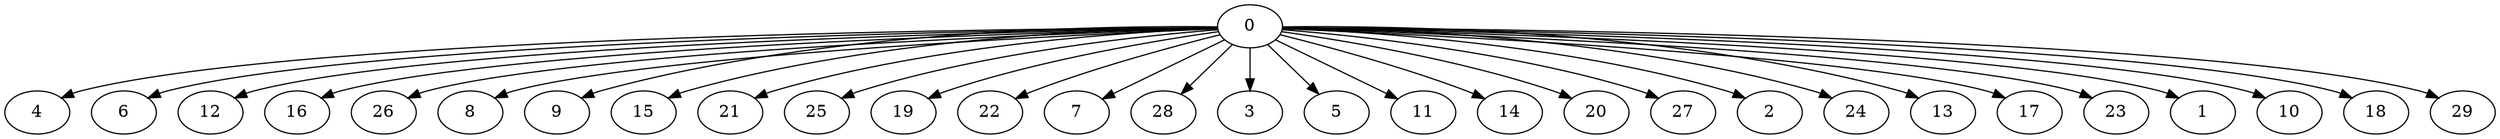 digraph "Fork_Nodes_30_CCR_0.10_WeightType_Random#8" {
	graph ["Duplicate states"=0,
		GraphType=Fork,
		"Max states in OPEN"=0,
		Modes="120000ms; topo-ordered tasks, ; Pruning: task equivalence, fixed order ready list, ; F-value: ; Optimisation: best schedule length (\
SL) optimisation on equal, ",
		NumberOfTasks=30,
		"Pruned using list schedule length"=3779554,
		"States removed from OPEN"=0,
		TargetSystem="Homogeneous-2",
		"Time to schedule (ms)"=4158,
		"Total idle time"=91,
		"Total schedule length"=940,
		"Total sequential time"=1788,
		"Total states created"=14296015
	];
	0	["Finish time"=88,
		Processor=0,
		"Start time"=0,
		Weight=88];
	4	["Finish time"=282,
		Processor=0,
		"Start time"=194,
		Weight=88];
	0 -> 4	[Weight=3];
	6	["Finish time"=861,
		Processor=0,
		"Start time"=773,
		Weight=88];
	0 -> 6	[Weight=9];
	12	["Finish time"=850,
		Processor=1,
		"Start time"=762,
		Weight=88];
	0 -> 12	[Weight=9];
	16	["Finish time"=179,
		Processor=1,
		"Start time"=91,
		Weight=88];
	0 -> 16	[Weight=3];
	26	["Finish time"=773,
		Processor=0,
		"Start time"=685,
		Weight=88];
	0 -> 26	[Weight=8];
	8	["Finish time"=650,
		Processor=0,
		"Start time"=571,
		Weight=79];
	0 -> 8	[Weight=7];
	9	["Finish time"=396,
		Processor=0,
		"Start time"=317,
		Weight=79];
	0 -> 9	[Weight=5];
	15	["Finish time"=475,
		Processor=0,
		"Start time"=396,
		Weight=79];
	0 -> 15	[Weight=5];
	21	["Finish time"=444,
		Processor=1,
		"Start time"=365,
		Weight=79];
	0 -> 21	[Weight=5];
	25	["Finish time"=523,
		Processor=1,
		"Start time"=444,
		Weight=79];
	0 -> 25	[Weight=7];
	19	["Finish time"=594,
		Processor=1,
		"Start time"=523,
		Weight=71];
	0 -> 19	[Weight=7];
	22	["Finish time"=250,
		Processor=1,
		"Start time"=179,
		Weight=71];
	0 -> 22	[Weight=3];
	7	["Finish time"=709,
		Processor=1,
		"Start time"=647,
		Weight=62];
	0 -> 7	[Weight=8];
	28	["Finish time"=365,
		Processor=1,
		"Start time"=303,
		Weight=62];
	0 -> 28	[Weight=4];
	3	["Finish time"=762,
		Processor=1,
		"Start time"=709,
		Weight=53];
	0 -> 3	[Weight=8];
	5	["Finish time"=647,
		Processor=1,
		"Start time"=594,
		Weight=53];
	0 -> 5	[Weight=7];
	11	["Finish time"=303,
		Processor=1,
		"Start time"=250,
		Weight=53];
	0 -> 11	[Weight=3];
	14	["Finish time"=903,
		Processor=1,
		"Start time"=850,
		Weight=53];
	0 -> 14	[Weight=9];
	20	["Finish time"=141,
		Processor=0,
		"Start time"=88,
		Weight=53];
	0 -> 20	[Weight=2];
	27	["Finish time"=194,
		Processor=0,
		"Start time"=141,
		Weight=53];
	0 -> 27	[Weight=2];
	2	["Finish time"=940,
		Processor=0,
		"Start time"=896,
		Weight=44];
	0 -> 2	[Weight=10];
	24	["Finish time"=545,
		Processor=0,
		"Start time"=501,
		Weight=44];
	0 -> 24	[Weight=6];
	13	["Finish time"=896,
		Processor=0,
		"Start time"=861,
		Weight=35];
	0 -> 13	[Weight=9];
	17	["Finish time"=317,
		Processor=0,
		"Start time"=282,
		Weight=35];
	0 -> 17	[Weight=3];
	23	["Finish time"=685,
		Processor=0,
		"Start time"=650,
		Weight=35];
	0 -> 23	[Weight=7];
	1	["Finish time"=571,
		Processor=0,
		"Start time"=545,
		Weight=26];
	0 -> 1	[Weight=6];
	10	["Finish time"=501,
		Processor=0,
		"Start time"=475,
		Weight=26];
	0 -> 10	[Weight=5];
	18	["Finish time"=921,
		Processor=1,
		"Start time"=903,
		Weight=18];
	0 -> 18	[Weight=9];
	29	["Finish time"=939,
		Processor=1,
		"Start time"=921,
		Weight=18];
	0 -> 29	[Weight=10];
}
